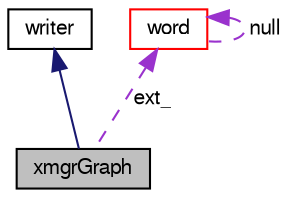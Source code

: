 digraph "xmgrGraph"
{
  bgcolor="transparent";
  edge [fontname="FreeSans",fontsize="10",labelfontname="FreeSans",labelfontsize="10"];
  node [fontname="FreeSans",fontsize="10",shape=record];
  Node2 [label="xmgrGraph",height=0.2,width=0.4,color="black", fillcolor="grey75", style="filled", fontcolor="black"];
  Node3 -> Node2 [dir="back",color="midnightblue",fontsize="10",style="solid",fontname="FreeSans"];
  Node3 [label="writer",height=0.2,width=0.4,color="black",URL="$a26706.html",tooltip="Abstract base class for a graph writer. "];
  Node4 -> Node2 [dir="back",color="darkorchid3",fontsize="10",style="dashed",label=" ext_" ,fontname="FreeSans"];
  Node4 [label="word",height=0.2,width=0.4,color="red",URL="$a28258.html",tooltip="A class for handling words, derived from string. "];
  Node4 -> Node4 [dir="back",color="darkorchid3",fontsize="10",style="dashed",label=" null" ,fontname="FreeSans"];
}
